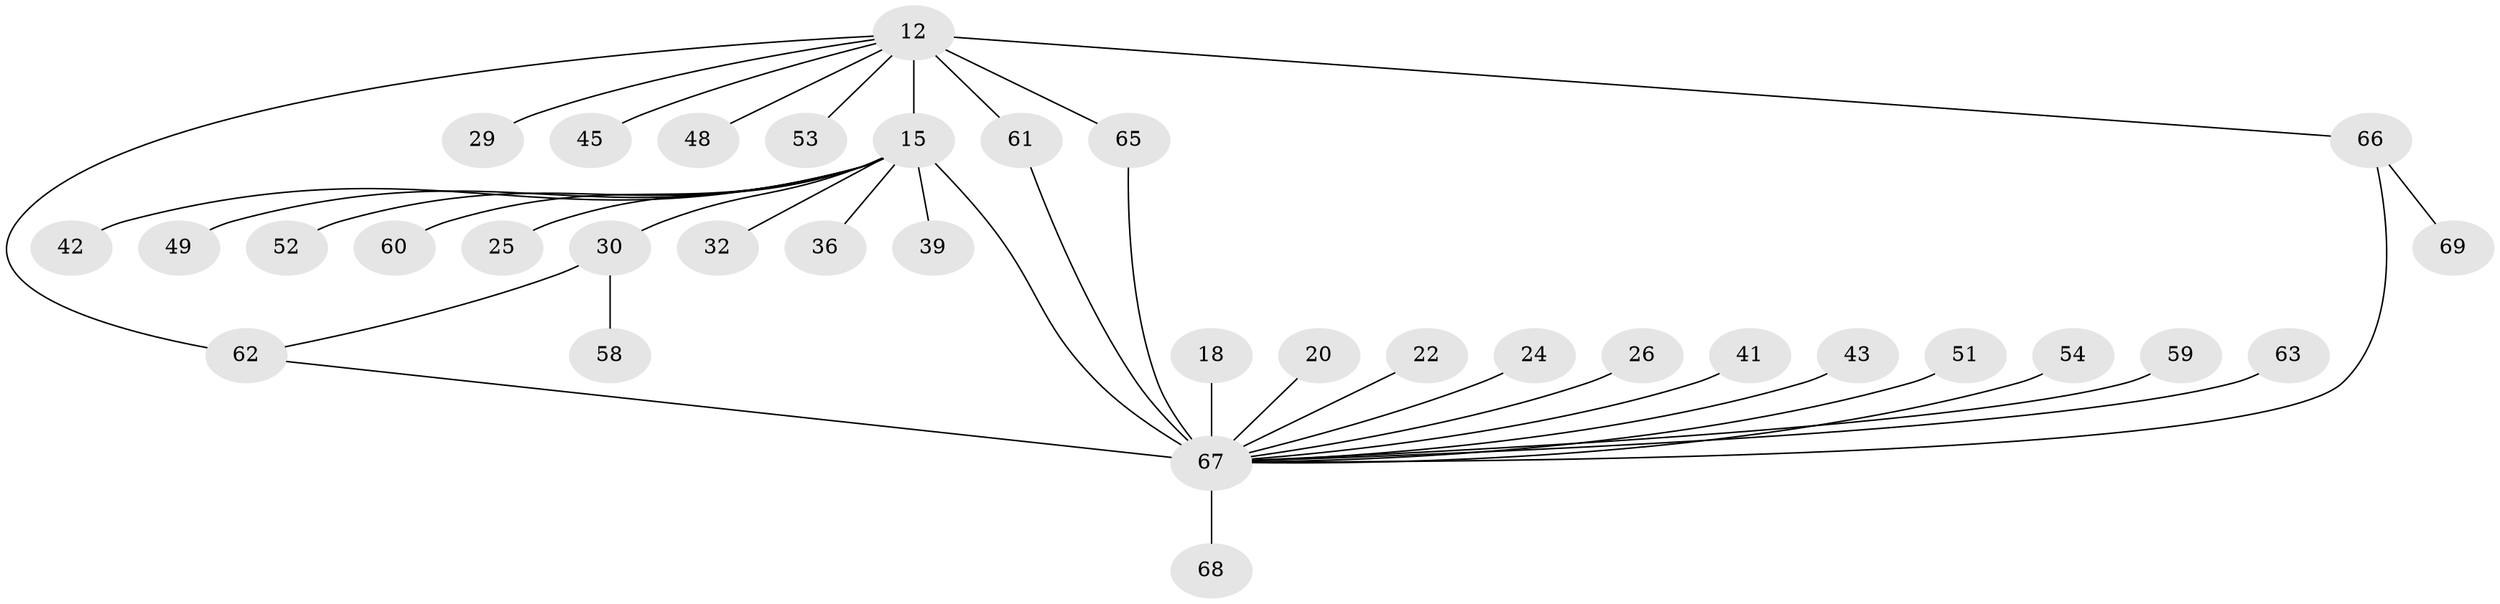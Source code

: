 // original degree distribution, {6: 0.057971014492753624, 4: 0.08695652173913043, 10: 0.014492753623188406, 5: 0.028985507246376812, 13: 0.014492753623188406, 7: 0.043478260869565216, 8: 0.014492753623188406, 3: 0.028985507246376812, 1: 0.4927536231884058, 2: 0.21739130434782608}
// Generated by graph-tools (version 1.1) at 2025/55/03/09/25 04:55:59]
// undirected, 34 vertices, 38 edges
graph export_dot {
graph [start="1"]
  node [color=gray90,style=filled];
  12 [super="+11+1"];
  15 [super="+13"];
  18;
  20;
  22;
  24;
  25;
  26;
  29;
  30;
  32;
  36;
  39;
  41;
  42;
  43;
  45;
  48;
  49;
  51;
  52;
  53;
  54;
  58;
  59 [super="+40"];
  60;
  61;
  62 [super="+56"];
  63;
  65;
  66 [super="+38+3"];
  67 [super="+5+9+50+55+35"];
  68;
  69 [super="+64"];
  12 -- 48;
  12 -- 61;
  12 -- 65;
  12 -- 53;
  12 -- 15 [weight=3];
  12 -- 29;
  12 -- 45;
  12 -- 66 [weight=2];
  12 -- 62 [weight=2];
  15 -- 30 [weight=2];
  15 -- 36;
  15 -- 39;
  15 -- 49 [weight=2];
  15 -- 67 [weight=9];
  15 -- 25;
  15 -- 32;
  15 -- 42;
  15 -- 52;
  15 -- 60 [weight=2];
  18 -- 67;
  20 -- 67;
  22 -- 67;
  24 -- 67;
  26 -- 67;
  30 -- 58;
  30 -- 62;
  41 -- 67;
  43 -- 67;
  51 -- 67;
  54 -- 67;
  59 -- 67;
  61 -- 67;
  62 -- 67;
  63 -- 67;
  65 -- 67;
  66 -- 67 [weight=2];
  66 -- 69;
  67 -- 68;
}
